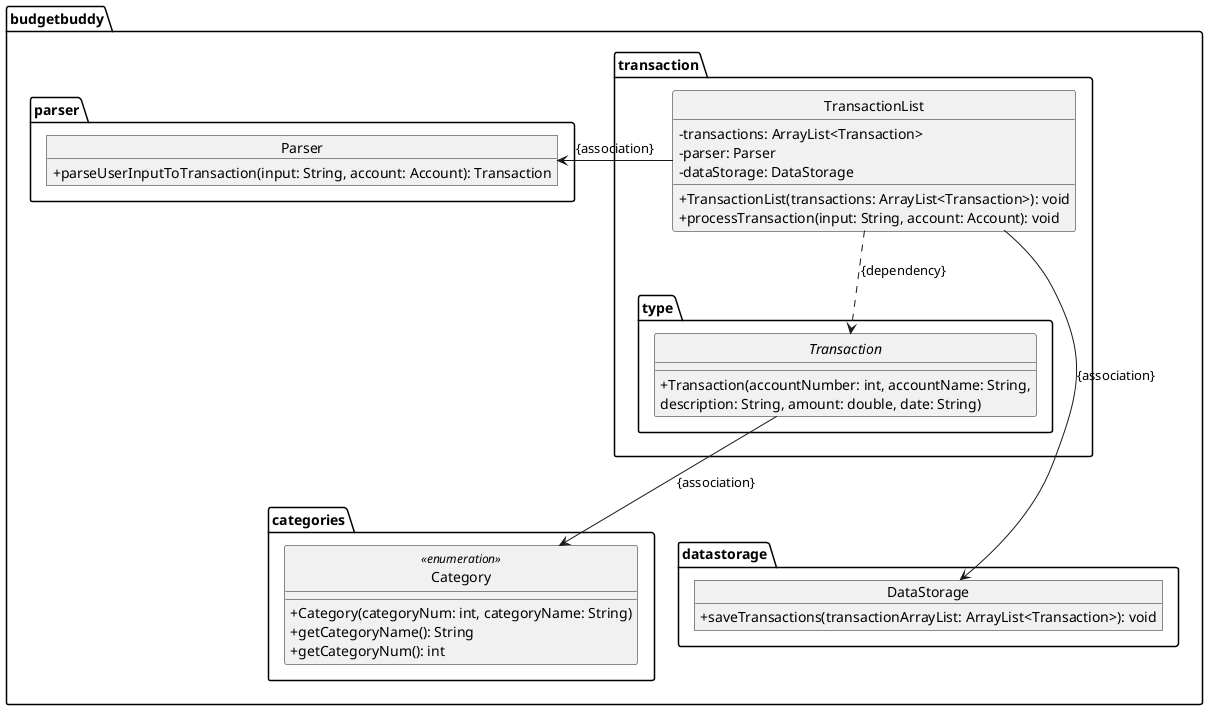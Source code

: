 @startuml
skinparam classAttributeIconSize 0
hide abstract circle
hide class circle
hide enum circle
package budgetbuddy.transaction{
    class TransactionList {
        -transactions: ArrayList<Transaction>
        -parser: Parser
        -dataStorage: DataStorage
        +TransactionList(transactions: ArrayList<Transaction>): void
        +processTransaction(input: String, account: Account): void
    }
}
package budgetbuddy.parser{
    object Parser {
        +parseUserInputToTransaction(input: String, account: Account): Transaction
    }
}

package budgetbuddy.datastorage{
    object DataStorage {
        +saveTransactions(transactionArrayList: ArrayList<Transaction>): void
    }
}

package budgetbuddy.transaction.type {
    abstract class Transaction{
        +Transaction(accountNumber: int, accountName: String,
            description: String, amount: double, date: String)
    }
}

package budgetbuddy.categories {
    enum Category <<enumeration>> {
        +Category(categoryNum: int, categoryName: String)
        +getCategoryName(): String
        +getCategoryNum(): int
    }
}

TransactionList -> Parser: {association}
TransactionList ---> DataStorage: {association}
TransactionList ..> Transaction: {dependency}
Transaction --> Category: {association}
@enduml